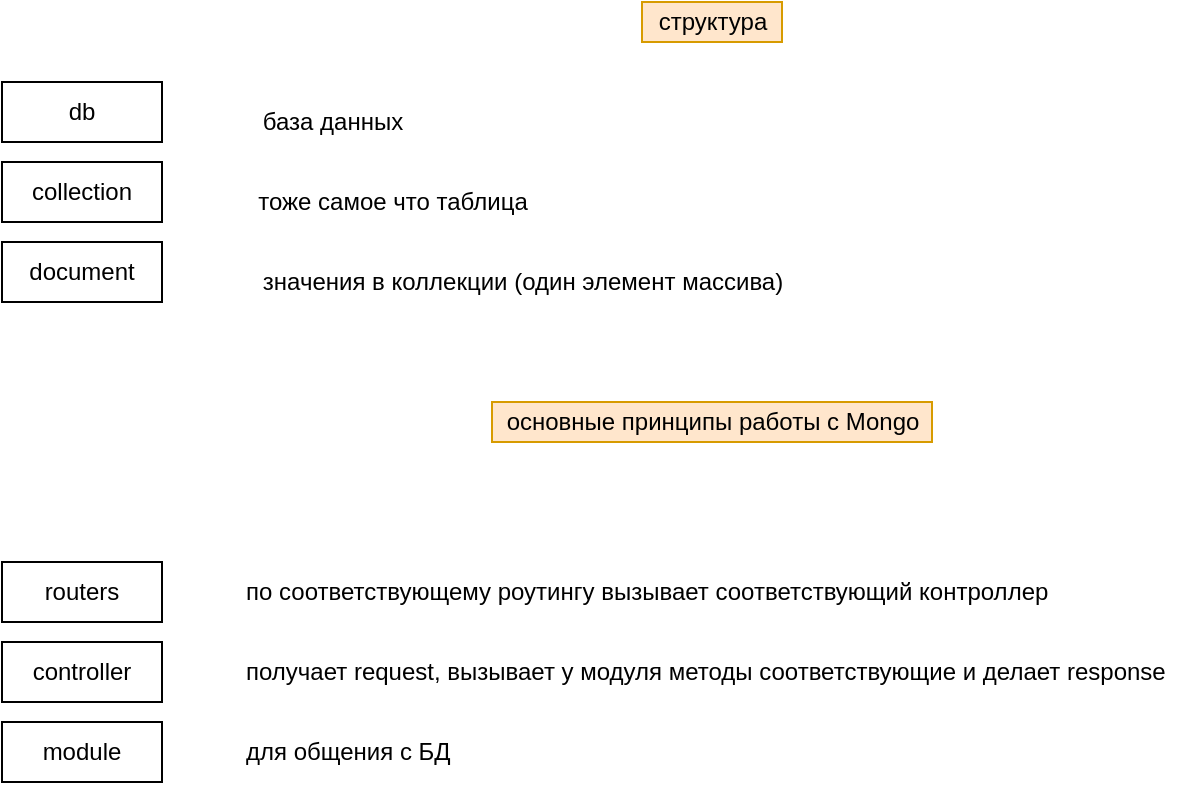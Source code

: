 <mxfile version="13.7.3" type="device"><diagram id="C0SLp1-Ot98nmbYjIeOZ" name="start"><mxGraphModel dx="1024" dy="592" grid="1" gridSize="10" guides="1" tooltips="1" connect="1" arrows="1" fold="1" page="1" pageScale="1" pageWidth="827" pageHeight="1169" math="0" shadow="0"><root><mxCell id="0"/><mxCell id="1" parent="0"/><mxCell id="TCLXg6QSpaFQhAgVTkPC-1" value="collection" style="whiteSpace=wrap;html=1;" parent="1" vertex="1"><mxGeometry x="40" y="120" width="80" height="30" as="geometry"/></mxCell><mxCell id="TCLXg6QSpaFQhAgVTkPC-3" value="тоже самое что таблица" style="text;html=1;align=center;verticalAlign=middle;resizable=0;points=[];autosize=1;" parent="1" vertex="1"><mxGeometry x="160" y="130" width="150" height="20" as="geometry"/></mxCell><mxCell id="TCLXg6QSpaFQhAgVTkPC-4" value="document" style="whiteSpace=wrap;html=1;" parent="1" vertex="1"><mxGeometry x="40" y="160" width="80" height="30" as="geometry"/></mxCell><mxCell id="TCLXg6QSpaFQhAgVTkPC-6" value="структура" style="text;html=1;align=center;verticalAlign=middle;resizable=0;points=[];autosize=1;fillColor=#ffe6cc;strokeColor=#d79b00;" parent="1" vertex="1"><mxGeometry x="360" y="40" width="70" height="20" as="geometry"/></mxCell><mxCell id="TCLXg6QSpaFQhAgVTkPC-7" value="основные принципы работы с Моngo" style="text;html=1;align=center;verticalAlign=middle;resizable=0;points=[];autosize=1;fillColor=#ffe6cc;strokeColor=#d79b00;" parent="1" vertex="1"><mxGeometry x="285" y="240" width="220" height="20" as="geometry"/></mxCell><mxCell id="TCLXg6QSpaFQhAgVTkPC-9" value="controller" style="whiteSpace=wrap;html=1;" parent="1" vertex="1"><mxGeometry x="40" y="360" width="80" height="30" as="geometry"/></mxCell><mxCell id="TCLXg6QSpaFQhAgVTkPC-10" value="module" style="whiteSpace=wrap;html=1;" parent="1" vertex="1"><mxGeometry x="40" y="400" width="80" height="30" as="geometry"/></mxCell><mxCell id="TCLXg6QSpaFQhAgVTkPC-12" value="для общения с БД" style="text;html=1;align=left;verticalAlign=middle;resizable=0;points=[];autosize=1;" parent="1" vertex="1"><mxGeometry x="160" y="405" width="120" height="20" as="geometry"/></mxCell><mxCell id="TCLXg6QSpaFQhAgVTkPC-13" value="получает request, вызывает у модуля методы соответствующие и делает response" style="text;html=1;align=left;verticalAlign=middle;resizable=0;points=[];autosize=1;" parent="1" vertex="1"><mxGeometry x="160" y="365" width="480" height="20" as="geometry"/></mxCell><mxCell id="TCLXg6QSpaFQhAgVTkPC-14" value="routers" style="whiteSpace=wrap;html=1;" parent="1" vertex="1"><mxGeometry x="40" y="320" width="80" height="30" as="geometry"/></mxCell><mxCell id="TCLXg6QSpaFQhAgVTkPC-15" value="по соответствующему роутингу вызывает соответствующий контроллер" style="text;html=1;align=left;verticalAlign=middle;resizable=0;points=[];autosize=1;" parent="1" vertex="1"><mxGeometry x="160" y="325" width="420" height="20" as="geometry"/></mxCell><mxCell id="TCLXg6QSpaFQhAgVTkPC-16" value="db" style="whiteSpace=wrap;html=1;" parent="1" vertex="1"><mxGeometry x="40" y="80" width="80" height="30" as="geometry"/></mxCell><mxCell id="TCLXg6QSpaFQhAgVTkPC-18" value="база данных" style="text;html=1;align=center;verticalAlign=middle;resizable=0;points=[];autosize=1;" parent="1" vertex="1"><mxGeometry x="160" y="90" width="90" height="20" as="geometry"/></mxCell><mxCell id="TCLXg6QSpaFQhAgVTkPC-19" value="значения в коллекции (один элемент массива)" style="text;html=1;align=center;verticalAlign=middle;resizable=0;points=[];autosize=1;" parent="1" vertex="1"><mxGeometry x="160" y="170" width="280" height="20" as="geometry"/></mxCell></root></mxGraphModel></diagram></mxfile>